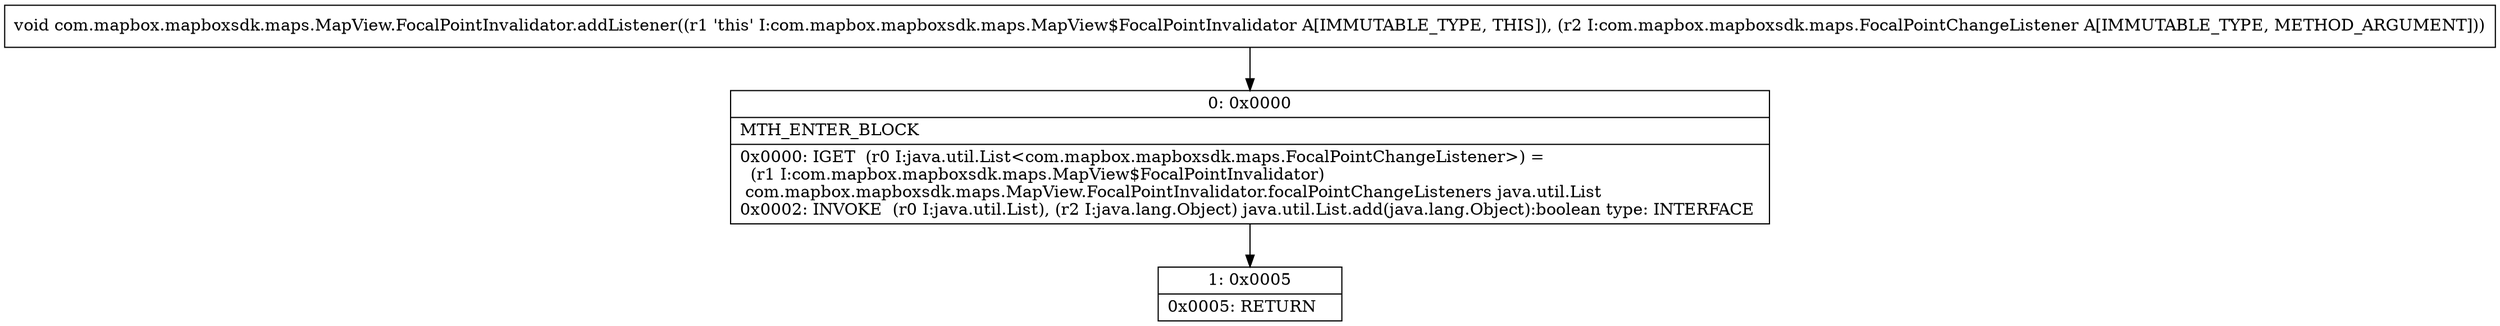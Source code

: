 digraph "CFG forcom.mapbox.mapboxsdk.maps.MapView.FocalPointInvalidator.addListener(Lcom\/mapbox\/mapboxsdk\/maps\/FocalPointChangeListener;)V" {
Node_0 [shape=record,label="{0\:\ 0x0000|MTH_ENTER_BLOCK\l|0x0000: IGET  (r0 I:java.util.List\<com.mapbox.mapboxsdk.maps.FocalPointChangeListener\>) = \l  (r1 I:com.mapbox.mapboxsdk.maps.MapView$FocalPointInvalidator)\l com.mapbox.mapboxsdk.maps.MapView.FocalPointInvalidator.focalPointChangeListeners java.util.List \l0x0002: INVOKE  (r0 I:java.util.List), (r2 I:java.lang.Object) java.util.List.add(java.lang.Object):boolean type: INTERFACE \l}"];
Node_1 [shape=record,label="{1\:\ 0x0005|0x0005: RETURN   \l}"];
MethodNode[shape=record,label="{void com.mapbox.mapboxsdk.maps.MapView.FocalPointInvalidator.addListener((r1 'this' I:com.mapbox.mapboxsdk.maps.MapView$FocalPointInvalidator A[IMMUTABLE_TYPE, THIS]), (r2 I:com.mapbox.mapboxsdk.maps.FocalPointChangeListener A[IMMUTABLE_TYPE, METHOD_ARGUMENT])) }"];
MethodNode -> Node_0;
Node_0 -> Node_1;
}

